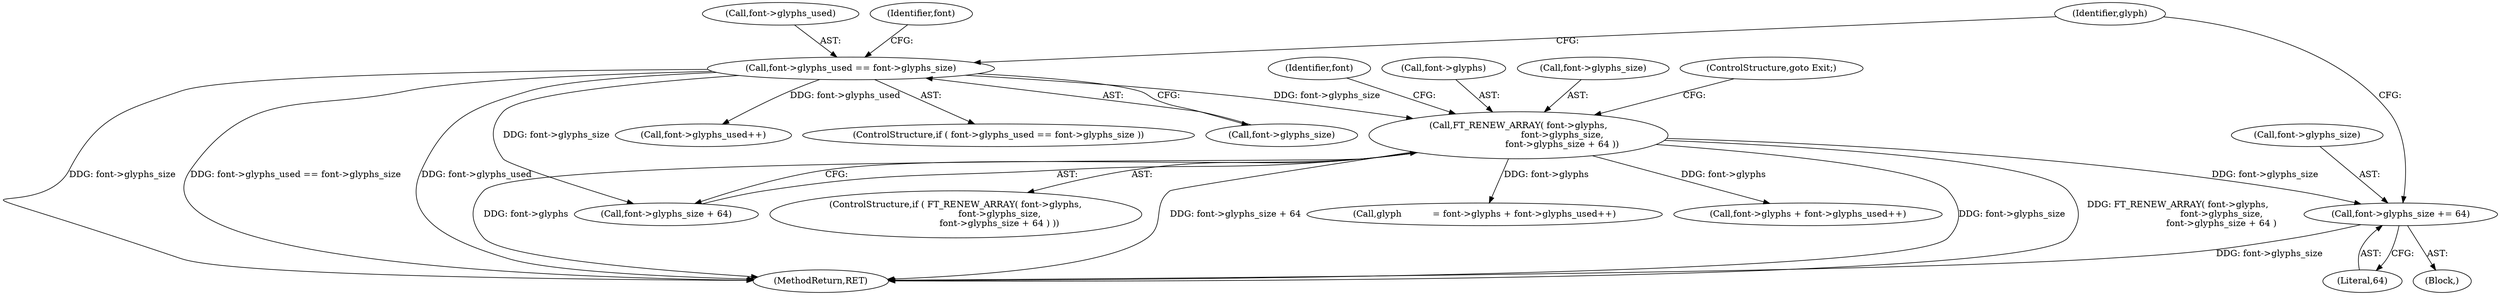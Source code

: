 digraph "0_savannah_07bdb6e289c7954e2a533039dc93c1c136099d2d@pointer" {
"1000661" [label="(Call,font->glyphs_size += 64)"];
"1000648" [label="(Call,FT_RENEW_ARRAY( font->glyphs,\n                               font->glyphs_size,\n                               font->glyphs_size + 64 ))"];
"1000639" [label="(Call,font->glyphs_used == font->glyphs_size)"];
"1000661" [label="(Call,font->glyphs_size += 64)"];
"1000649" [label="(Call,font->glyphs)"];
"1000652" [label="(Call,font->glyphs_size)"];
"1000648" [label="(Call,FT_RENEW_ARRAY( font->glyphs,\n                               font->glyphs_size,\n                               font->glyphs_size + 64 ))"];
"1000639" [label="(Call,font->glyphs_used == font->glyphs_size)"];
"1000667" [label="(Identifier,glyph)"];
"1000672" [label="(Call,font->glyphs_used++)"];
"1000638" [label="(ControlStructure,if ( font->glyphs_used == font->glyphs_size ))"];
"1000640" [label="(Call,font->glyphs_used)"];
"1000665" [label="(Literal,64)"];
"1000666" [label="(Call,glyph           = font->glyphs + font->glyphs_used++)"];
"1000662" [label="(Call,font->glyphs_size)"];
"1000660" [label="(ControlStructure,goto Exit;)"];
"1000668" [label="(Call,font->glyphs + font->glyphs_used++)"];
"1000643" [label="(Call,font->glyphs_size)"];
"1000646" [label="(Block,)"];
"1000650" [label="(Identifier,font)"];
"1000655" [label="(Call,font->glyphs_size + 64)"];
"1000663" [label="(Identifier,font)"];
"1001568" [label="(MethodReturn,RET)"];
"1000647" [label="(ControlStructure,if ( FT_RENEW_ARRAY( font->glyphs,\n                               font->glyphs_size,\n                               font->glyphs_size + 64 ) ))"];
"1000661" -> "1000646"  [label="AST: "];
"1000661" -> "1000665"  [label="CFG: "];
"1000662" -> "1000661"  [label="AST: "];
"1000665" -> "1000661"  [label="AST: "];
"1000667" -> "1000661"  [label="CFG: "];
"1000661" -> "1001568"  [label="DDG: font->glyphs_size"];
"1000648" -> "1000661"  [label="DDG: font->glyphs_size"];
"1000648" -> "1000647"  [label="AST: "];
"1000648" -> "1000655"  [label="CFG: "];
"1000649" -> "1000648"  [label="AST: "];
"1000652" -> "1000648"  [label="AST: "];
"1000655" -> "1000648"  [label="AST: "];
"1000660" -> "1000648"  [label="CFG: "];
"1000663" -> "1000648"  [label="CFG: "];
"1000648" -> "1001568"  [label="DDG: font->glyphs_size + 64"];
"1000648" -> "1001568"  [label="DDG: font->glyphs_size"];
"1000648" -> "1001568"  [label="DDG: FT_RENEW_ARRAY( font->glyphs,\n                               font->glyphs_size,\n                               font->glyphs_size + 64 )"];
"1000648" -> "1001568"  [label="DDG: font->glyphs"];
"1000639" -> "1000648"  [label="DDG: font->glyphs_size"];
"1000648" -> "1000666"  [label="DDG: font->glyphs"];
"1000648" -> "1000668"  [label="DDG: font->glyphs"];
"1000639" -> "1000638"  [label="AST: "];
"1000639" -> "1000643"  [label="CFG: "];
"1000640" -> "1000639"  [label="AST: "];
"1000643" -> "1000639"  [label="AST: "];
"1000650" -> "1000639"  [label="CFG: "];
"1000667" -> "1000639"  [label="CFG: "];
"1000639" -> "1001568"  [label="DDG: font->glyphs_size"];
"1000639" -> "1001568"  [label="DDG: font->glyphs_used == font->glyphs_size"];
"1000639" -> "1001568"  [label="DDG: font->glyphs_used"];
"1000639" -> "1000655"  [label="DDG: font->glyphs_size"];
"1000639" -> "1000672"  [label="DDG: font->glyphs_used"];
}
